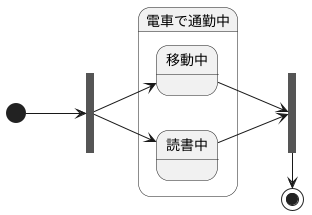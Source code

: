 @startuml フォークとジョイン
left to right direction
state f <<fork>> 
state j <<join>>
state 電車で通勤中 {
    state 移動中
    state 読書中
}

[*] --> f
f --> 移動中
f --> 読書中
移動中 --> j
読書中 --> j
j -> [*]
@enduml